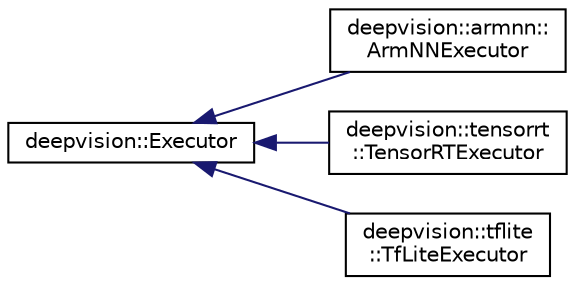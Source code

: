 digraph "Graphical Class Hierarchy"
{
  edge [fontname="Helvetica",fontsize="10",labelfontname="Helvetica",labelfontsize="10"];
  node [fontname="Helvetica",fontsize="10",shape=record];
  rankdir="LR";
  Node0 [label="deepvision::Executor",height=0.2,width=0.4,color="black", fillcolor="white", style="filled",URL="$d5/d55/classdeepvision_1_1Executor.html",tooltip="Implementations of this interface are responsible for reading from file, optimizing, loading and executing one neural network using a supported backend. "];
  Node0 -> Node1 [dir="back",color="midnightblue",fontsize="10",style="solid",fontname="Helvetica"];
  Node1 [label="deepvision::armnn::\lArmNNExecutor",height=0.2,width=0.4,color="black", fillcolor="white", style="filled",URL="$d2/d25/classdeepvision_1_1armnn_1_1ArmNNExecutor.html"];
  Node0 -> Node2 [dir="back",color="midnightblue",fontsize="10",style="solid",fontname="Helvetica"];
  Node2 [label="deepvision::tensorrt\l::TensorRTExecutor",height=0.2,width=0.4,color="black", fillcolor="white", style="filled",URL="$d0/d3d/classdeepvision_1_1tensorrt_1_1TensorRTExecutor.html"];
  Node0 -> Node3 [dir="back",color="midnightblue",fontsize="10",style="solid",fontname="Helvetica"];
  Node3 [label="deepvision::tflite\l::TfLiteExecutor",height=0.2,width=0.4,color="black", fillcolor="white", style="filled",URL="$d0/d20/classdeepvision_1_1tflite_1_1TfLiteExecutor.html"];
}
